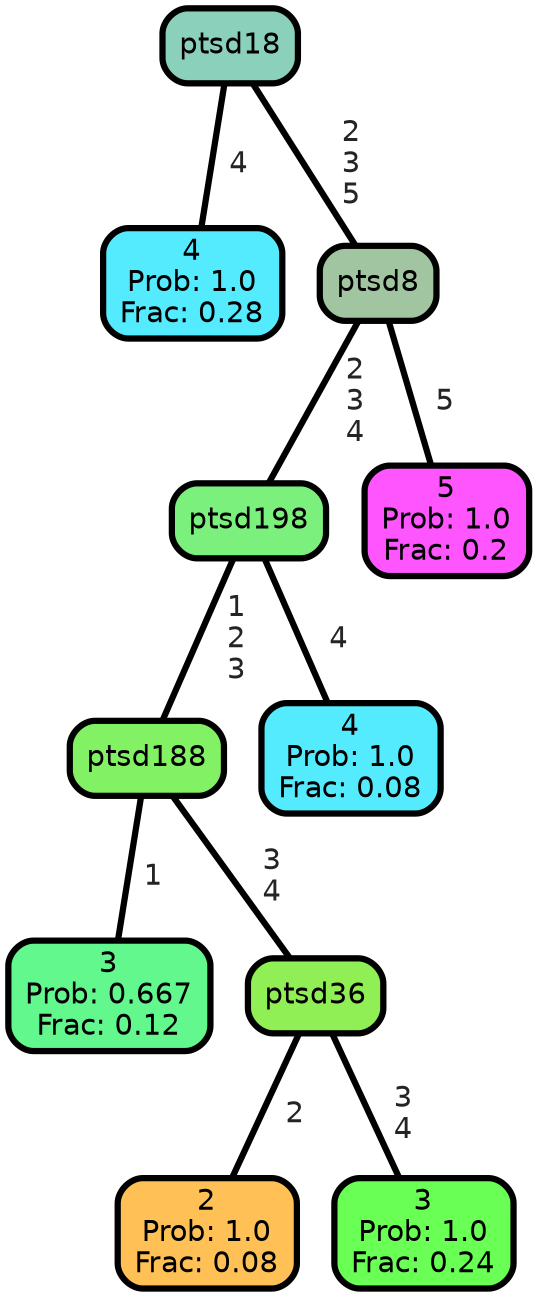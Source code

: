 graph Tree {
node [shape=box, style="filled, rounded",color="black",penwidth="3",fontcolor="black",                 fontname=helvetica] ;
graph [ranksep="0 equally", splines=straight,                 bgcolor=transparent, dpi=200] ;
edge [fontname=helvetica, fontweight=bold,fontcolor=grey14,color=black] ;
0 [label="4
Prob: 1.0
Frac: 0.28", fillcolor="#55ebff"] ;
1 [label="ptsd18", fillcolor="#8bd0bb"] ;
2 [label="3
Prob: 0.667
Frac: 0.12", fillcolor="#63f88d"] ;
3 [label="ptsd188", fillcolor="#83f164"] ;
4 [label="2
Prob: 1.0
Frac: 0.08", fillcolor="#ffc155"] ;
5 [label="ptsd36", fillcolor="#8fef55"] ;
6 [label="3
Prob: 1.0
Frac: 0.24", fillcolor="#6aff55"] ;
7 [label="ptsd198", fillcolor="#7cf07c"] ;
8 [label="4
Prob: 1.0
Frac: 0.08", fillcolor="#55ebff"] ;
9 [label="ptsd8", fillcolor="#a0c5a0"] ;
10 [label="5
Prob: 1.0
Frac: 0.2", fillcolor="#ff55ff"] ;
1 -- 0 [label=" 4",penwidth=3] ;
1 -- 9 [label=" 2\n 3\n 5",penwidth=3] ;
3 -- 2 [label=" 1",penwidth=3] ;
3 -- 5 [label=" 3\n 4",penwidth=3] ;
5 -- 4 [label=" 2",penwidth=3] ;
5 -- 6 [label=" 3\n 4",penwidth=3] ;
7 -- 3 [label=" 1\n 2\n 3",penwidth=3] ;
7 -- 8 [label=" 4",penwidth=3] ;
9 -- 7 [label=" 2\n 3\n 4",penwidth=3] ;
9 -- 10 [label=" 5",penwidth=3] ;
{rank = same;}}